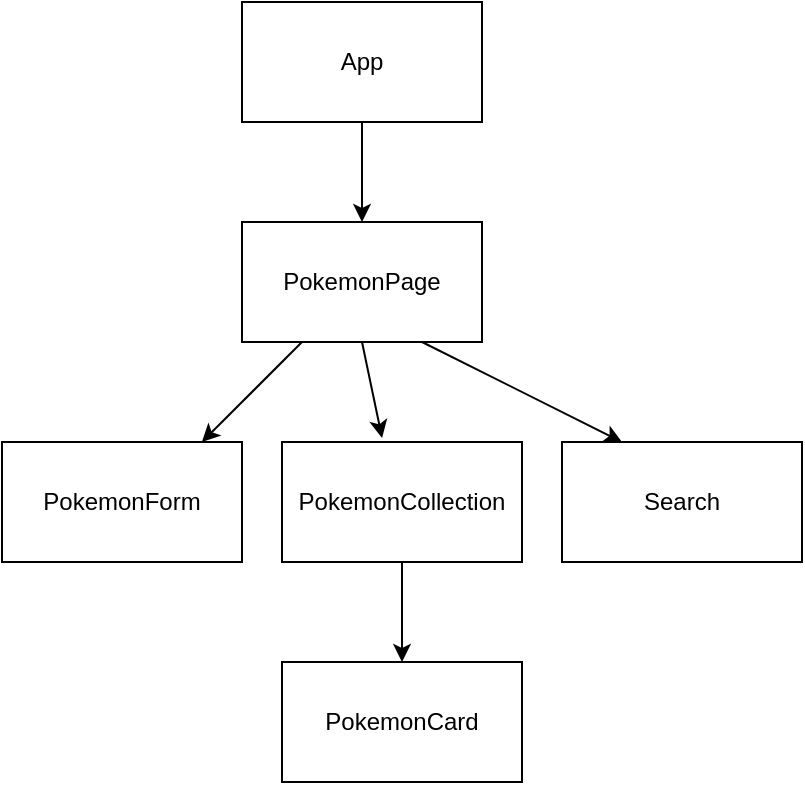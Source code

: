 <mxfile>
    <diagram id="rh3UPE0d_XeM_lxX6Xj8" name="Page-1">
        <mxGraphModel dx="474" dy="1142" grid="1" gridSize="10" guides="1" tooltips="1" connect="1" arrows="1" fold="1" page="1" pageScale="1" pageWidth="850" pageHeight="1100" math="0" shadow="0">
            <root>
                <mxCell id="0"/>
                <mxCell id="1" parent="0"/>
                <mxCell id="4" style="edgeStyle=none;html=1;exitX=0.5;exitY=1;exitDx=0;exitDy=0;entryX=0.5;entryY=0;entryDx=0;entryDy=0;" edge="1" parent="1" source="2" target="3">
                    <mxGeometry relative="1" as="geometry"/>
                </mxCell>
                <mxCell id="2" value="App" style="rounded=0;whiteSpace=wrap;html=1;" vertex="1" parent="1">
                    <mxGeometry x="180" y="200" width="120" height="60" as="geometry"/>
                </mxCell>
                <mxCell id="8" style="edgeStyle=none;html=1;exitX=0.5;exitY=1;exitDx=0;exitDy=0;entryX=0.417;entryY=-0.033;entryDx=0;entryDy=0;entryPerimeter=0;" edge="1" parent="1" source="3" target="6">
                    <mxGeometry relative="1" as="geometry"/>
                </mxCell>
                <mxCell id="9" style="edgeStyle=none;html=1;exitX=0.25;exitY=1;exitDx=0;exitDy=0;entryX=0.833;entryY=0;entryDx=0;entryDy=0;entryPerimeter=0;" edge="1" parent="1" source="3" target="5">
                    <mxGeometry relative="1" as="geometry"/>
                </mxCell>
                <mxCell id="10" style="edgeStyle=none;html=1;exitX=0.75;exitY=1;exitDx=0;exitDy=0;entryX=0.25;entryY=0;entryDx=0;entryDy=0;" edge="1" parent="1" source="3" target="7">
                    <mxGeometry relative="1" as="geometry"/>
                </mxCell>
                <mxCell id="3" value="PokemonPage" style="rounded=0;whiteSpace=wrap;html=1;" vertex="1" parent="1">
                    <mxGeometry x="180" y="310" width="120" height="60" as="geometry"/>
                </mxCell>
                <mxCell id="5" value="PokemonForm" style="rounded=0;whiteSpace=wrap;html=1;" vertex="1" parent="1">
                    <mxGeometry x="60" y="420" width="120" height="60" as="geometry"/>
                </mxCell>
                <mxCell id="12" style="edgeStyle=none;html=1;exitX=0.5;exitY=1;exitDx=0;exitDy=0;entryX=0.5;entryY=0;entryDx=0;entryDy=0;" edge="1" parent="1" source="6" target="11">
                    <mxGeometry relative="1" as="geometry"/>
                </mxCell>
                <mxCell id="6" value="PokemonCollection" style="rounded=0;whiteSpace=wrap;html=1;" vertex="1" parent="1">
                    <mxGeometry x="200" y="420" width="120" height="60" as="geometry"/>
                </mxCell>
                <mxCell id="7" value="Search" style="rounded=0;whiteSpace=wrap;html=1;" vertex="1" parent="1">
                    <mxGeometry x="340" y="420" width="120" height="60" as="geometry"/>
                </mxCell>
                <mxCell id="11" value="PokemonCard" style="rounded=0;whiteSpace=wrap;html=1;" vertex="1" parent="1">
                    <mxGeometry x="200" y="530" width="120" height="60" as="geometry"/>
                </mxCell>
            </root>
        </mxGraphModel>
    </diagram>
</mxfile>